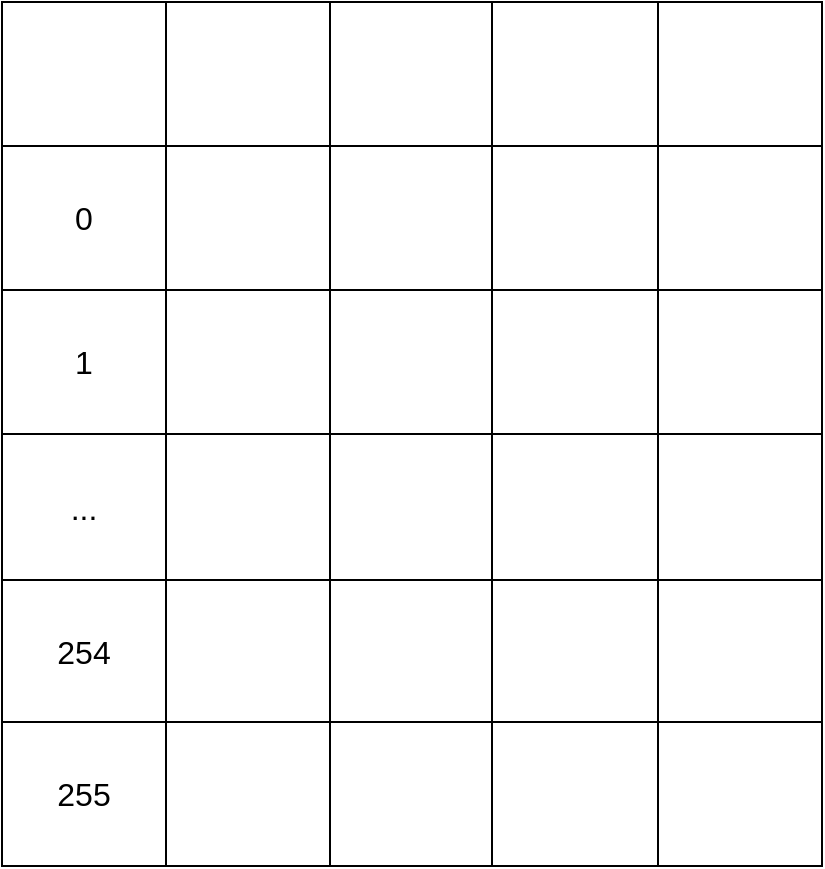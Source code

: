 <mxfile version="21.6.7" type="github">
  <diagram name="第 1 页" id="qmf8m7wfKg5UJTJKJN3y">
    <mxGraphModel dx="1434" dy="764" grid="1" gridSize="10" guides="1" tooltips="1" connect="1" arrows="1" fold="1" page="1" pageScale="1" pageWidth="827" pageHeight="1169" math="0" shadow="0">
      <root>
        <mxCell id="0" />
        <mxCell id="1" parent="0" />
        <mxCell id="dVnAxlk920_qLckwNKzv-1" value="" style="shape=table;startSize=0;container=1;collapsible=0;childLayout=tableLayout;fontSize=16;" vertex="1" parent="1">
          <mxGeometry x="140" y="230" width="410" height="432" as="geometry" />
        </mxCell>
        <mxCell id="dVnAxlk920_qLckwNKzv-44" style="shape=tableRow;horizontal=0;startSize=0;swimlaneHead=0;swimlaneBody=0;strokeColor=inherit;top=0;left=0;bottom=0;right=0;collapsible=0;dropTarget=0;fillColor=none;points=[[0,0.5],[1,0.5]];portConstraint=eastwest;fontSize=16;" vertex="1" parent="dVnAxlk920_qLckwNKzv-1">
          <mxGeometry width="410" height="72" as="geometry" />
        </mxCell>
        <mxCell id="dVnAxlk920_qLckwNKzv-45" style="shape=partialRectangle;html=1;whiteSpace=wrap;connectable=0;strokeColor=inherit;overflow=hidden;fillColor=none;top=0;left=0;bottom=0;right=0;pointerEvents=1;fontSize=16;" vertex="1" parent="dVnAxlk920_qLckwNKzv-44">
          <mxGeometry width="82" height="72" as="geometry">
            <mxRectangle width="82" height="72" as="alternateBounds" />
          </mxGeometry>
        </mxCell>
        <mxCell id="dVnAxlk920_qLckwNKzv-46" style="shape=partialRectangle;html=1;whiteSpace=wrap;connectable=0;strokeColor=inherit;overflow=hidden;fillColor=none;top=0;left=0;bottom=0;right=0;pointerEvents=1;fontSize=16;" vertex="1" parent="dVnAxlk920_qLckwNKzv-44">
          <mxGeometry x="82" width="82" height="72" as="geometry">
            <mxRectangle width="82" height="72" as="alternateBounds" />
          </mxGeometry>
        </mxCell>
        <mxCell id="dVnAxlk920_qLckwNKzv-47" style="shape=partialRectangle;html=1;whiteSpace=wrap;connectable=0;strokeColor=inherit;overflow=hidden;fillColor=none;top=0;left=0;bottom=0;right=0;pointerEvents=1;fontSize=16;" vertex="1" parent="dVnAxlk920_qLckwNKzv-44">
          <mxGeometry x="164" width="81" height="72" as="geometry">
            <mxRectangle width="81" height="72" as="alternateBounds" />
          </mxGeometry>
        </mxCell>
        <mxCell id="dVnAxlk920_qLckwNKzv-48" style="shape=partialRectangle;html=1;whiteSpace=wrap;connectable=0;strokeColor=inherit;overflow=hidden;fillColor=none;top=0;left=0;bottom=0;right=0;pointerEvents=1;fontSize=16;" vertex="1" parent="dVnAxlk920_qLckwNKzv-44">
          <mxGeometry x="245" width="83" height="72" as="geometry">
            <mxRectangle width="83" height="72" as="alternateBounds" />
          </mxGeometry>
        </mxCell>
        <mxCell id="dVnAxlk920_qLckwNKzv-49" style="shape=partialRectangle;html=1;whiteSpace=wrap;connectable=0;strokeColor=inherit;overflow=hidden;fillColor=none;top=0;left=0;bottom=0;right=0;pointerEvents=1;fontSize=16;" vertex="1" parent="dVnAxlk920_qLckwNKzv-44">
          <mxGeometry x="328" width="82" height="72" as="geometry">
            <mxRectangle width="82" height="72" as="alternateBounds" />
          </mxGeometry>
        </mxCell>
        <mxCell id="dVnAxlk920_qLckwNKzv-26" style="shape=tableRow;horizontal=0;startSize=0;swimlaneHead=0;swimlaneBody=0;strokeColor=inherit;top=0;left=0;bottom=0;right=0;collapsible=0;dropTarget=0;fillColor=none;points=[[0,0.5],[1,0.5]];portConstraint=eastwest;fontSize=16;" vertex="1" parent="dVnAxlk920_qLckwNKzv-1">
          <mxGeometry y="72" width="410" height="72" as="geometry" />
        </mxCell>
        <mxCell id="dVnAxlk920_qLckwNKzv-27" value="0" style="shape=partialRectangle;html=1;whiteSpace=wrap;connectable=0;strokeColor=inherit;overflow=hidden;fillColor=none;top=0;left=0;bottom=0;right=0;pointerEvents=1;fontSize=16;" vertex="1" parent="dVnAxlk920_qLckwNKzv-26">
          <mxGeometry width="82" height="72" as="geometry">
            <mxRectangle width="82" height="72" as="alternateBounds" />
          </mxGeometry>
        </mxCell>
        <mxCell id="dVnAxlk920_qLckwNKzv-34" style="shape=partialRectangle;html=1;whiteSpace=wrap;connectable=0;strokeColor=inherit;overflow=hidden;fillColor=none;top=0;left=0;bottom=0;right=0;pointerEvents=1;fontSize=16;" vertex="1" parent="dVnAxlk920_qLckwNKzv-26">
          <mxGeometry x="82" width="82" height="72" as="geometry">
            <mxRectangle width="82" height="72" as="alternateBounds" />
          </mxGeometry>
        </mxCell>
        <mxCell id="dVnAxlk920_qLckwNKzv-28" style="shape=partialRectangle;html=1;whiteSpace=wrap;connectable=0;strokeColor=inherit;overflow=hidden;fillColor=none;top=0;left=0;bottom=0;right=0;pointerEvents=1;fontSize=16;" vertex="1" parent="dVnAxlk920_qLckwNKzv-26">
          <mxGeometry x="164" width="81" height="72" as="geometry">
            <mxRectangle width="81" height="72" as="alternateBounds" />
          </mxGeometry>
        </mxCell>
        <mxCell id="dVnAxlk920_qLckwNKzv-29" style="shape=partialRectangle;html=1;whiteSpace=wrap;connectable=0;strokeColor=inherit;overflow=hidden;fillColor=none;top=0;left=0;bottom=0;right=0;pointerEvents=1;fontSize=16;" vertex="1" parent="dVnAxlk920_qLckwNKzv-26">
          <mxGeometry x="245" width="83" height="72" as="geometry">
            <mxRectangle width="83" height="72" as="alternateBounds" />
          </mxGeometry>
        </mxCell>
        <mxCell id="dVnAxlk920_qLckwNKzv-39" style="shape=partialRectangle;html=1;whiteSpace=wrap;connectable=0;strokeColor=inherit;overflow=hidden;fillColor=none;top=0;left=0;bottom=0;right=0;pointerEvents=1;fontSize=16;" vertex="1" parent="dVnAxlk920_qLckwNKzv-26">
          <mxGeometry x="328" width="82" height="72" as="geometry">
            <mxRectangle width="82" height="72" as="alternateBounds" />
          </mxGeometry>
        </mxCell>
        <mxCell id="dVnAxlk920_qLckwNKzv-14" value="" style="shape=tableRow;horizontal=0;startSize=0;swimlaneHead=0;swimlaneBody=0;strokeColor=inherit;top=0;left=0;bottom=0;right=0;collapsible=0;dropTarget=0;fillColor=none;points=[[0,0.5],[1,0.5]];portConstraint=eastwest;fontSize=16;" vertex="1" parent="dVnAxlk920_qLckwNKzv-1">
          <mxGeometry y="144" width="410" height="72" as="geometry" />
        </mxCell>
        <mxCell id="dVnAxlk920_qLckwNKzv-15" value="1" style="shape=partialRectangle;html=1;whiteSpace=wrap;connectable=0;strokeColor=inherit;overflow=hidden;fillColor=none;top=0;left=0;bottom=0;right=0;pointerEvents=1;fontSize=16;" vertex="1" parent="dVnAxlk920_qLckwNKzv-14">
          <mxGeometry width="82" height="72" as="geometry">
            <mxRectangle width="82" height="72" as="alternateBounds" />
          </mxGeometry>
        </mxCell>
        <mxCell id="dVnAxlk920_qLckwNKzv-35" style="shape=partialRectangle;html=1;whiteSpace=wrap;connectable=0;strokeColor=inherit;overflow=hidden;fillColor=none;top=0;left=0;bottom=0;right=0;pointerEvents=1;fontSize=16;" vertex="1" parent="dVnAxlk920_qLckwNKzv-14">
          <mxGeometry x="82" width="82" height="72" as="geometry">
            <mxRectangle width="82" height="72" as="alternateBounds" />
          </mxGeometry>
        </mxCell>
        <mxCell id="dVnAxlk920_qLckwNKzv-16" value="" style="shape=partialRectangle;html=1;whiteSpace=wrap;connectable=0;strokeColor=inherit;overflow=hidden;fillColor=none;top=0;left=0;bottom=0;right=0;pointerEvents=1;fontSize=16;" vertex="1" parent="dVnAxlk920_qLckwNKzv-14">
          <mxGeometry x="164" width="81" height="72" as="geometry">
            <mxRectangle width="81" height="72" as="alternateBounds" />
          </mxGeometry>
        </mxCell>
        <mxCell id="dVnAxlk920_qLckwNKzv-17" value="" style="shape=partialRectangle;html=1;whiteSpace=wrap;connectable=0;strokeColor=inherit;overflow=hidden;fillColor=none;top=0;left=0;bottom=0;right=0;pointerEvents=1;fontSize=16;" vertex="1" parent="dVnAxlk920_qLckwNKzv-14">
          <mxGeometry x="245" width="83" height="72" as="geometry">
            <mxRectangle width="83" height="72" as="alternateBounds" />
          </mxGeometry>
        </mxCell>
        <mxCell id="dVnAxlk920_qLckwNKzv-40" style="shape=partialRectangle;html=1;whiteSpace=wrap;connectable=0;strokeColor=inherit;overflow=hidden;fillColor=none;top=0;left=0;bottom=0;right=0;pointerEvents=1;fontSize=16;" vertex="1" parent="dVnAxlk920_qLckwNKzv-14">
          <mxGeometry x="328" width="82" height="72" as="geometry">
            <mxRectangle width="82" height="72" as="alternateBounds" />
          </mxGeometry>
        </mxCell>
        <mxCell id="dVnAxlk920_qLckwNKzv-2" value="" style="shape=tableRow;horizontal=0;startSize=0;swimlaneHead=0;swimlaneBody=0;strokeColor=inherit;top=0;left=0;bottom=0;right=0;collapsible=0;dropTarget=0;fillColor=none;points=[[0,0.5],[1,0.5]];portConstraint=eastwest;fontSize=16;" vertex="1" parent="dVnAxlk920_qLckwNKzv-1">
          <mxGeometry y="216" width="410" height="73" as="geometry" />
        </mxCell>
        <mxCell id="dVnAxlk920_qLckwNKzv-3" value="..." style="shape=partialRectangle;html=1;whiteSpace=wrap;connectable=0;strokeColor=inherit;overflow=hidden;fillColor=none;top=0;left=0;bottom=0;right=0;pointerEvents=1;fontSize=16;" vertex="1" parent="dVnAxlk920_qLckwNKzv-2">
          <mxGeometry width="82" height="73" as="geometry">
            <mxRectangle width="82" height="73" as="alternateBounds" />
          </mxGeometry>
        </mxCell>
        <mxCell id="dVnAxlk920_qLckwNKzv-36" style="shape=partialRectangle;html=1;whiteSpace=wrap;connectable=0;strokeColor=inherit;overflow=hidden;fillColor=none;top=0;left=0;bottom=0;right=0;pointerEvents=1;fontSize=16;" vertex="1" parent="dVnAxlk920_qLckwNKzv-2">
          <mxGeometry x="82" width="82" height="73" as="geometry">
            <mxRectangle width="82" height="73" as="alternateBounds" />
          </mxGeometry>
        </mxCell>
        <mxCell id="dVnAxlk920_qLckwNKzv-4" value="" style="shape=partialRectangle;html=1;whiteSpace=wrap;connectable=0;strokeColor=inherit;overflow=hidden;fillColor=none;top=0;left=0;bottom=0;right=0;pointerEvents=1;fontSize=16;" vertex="1" parent="dVnAxlk920_qLckwNKzv-2">
          <mxGeometry x="164" width="81" height="73" as="geometry">
            <mxRectangle width="81" height="73" as="alternateBounds" />
          </mxGeometry>
        </mxCell>
        <mxCell id="dVnAxlk920_qLckwNKzv-5" value="" style="shape=partialRectangle;html=1;whiteSpace=wrap;connectable=0;strokeColor=inherit;overflow=hidden;fillColor=none;top=0;left=0;bottom=0;right=0;pointerEvents=1;fontSize=16;" vertex="1" parent="dVnAxlk920_qLckwNKzv-2">
          <mxGeometry x="245" width="83" height="73" as="geometry">
            <mxRectangle width="83" height="73" as="alternateBounds" />
          </mxGeometry>
        </mxCell>
        <mxCell id="dVnAxlk920_qLckwNKzv-41" style="shape=partialRectangle;html=1;whiteSpace=wrap;connectable=0;strokeColor=inherit;overflow=hidden;fillColor=none;top=0;left=0;bottom=0;right=0;pointerEvents=1;fontSize=16;" vertex="1" parent="dVnAxlk920_qLckwNKzv-2">
          <mxGeometry x="328" width="82" height="73" as="geometry">
            <mxRectangle width="82" height="73" as="alternateBounds" />
          </mxGeometry>
        </mxCell>
        <mxCell id="dVnAxlk920_qLckwNKzv-6" value="" style="shape=tableRow;horizontal=0;startSize=0;swimlaneHead=0;swimlaneBody=0;strokeColor=inherit;top=0;left=0;bottom=0;right=0;collapsible=0;dropTarget=0;fillColor=none;points=[[0,0.5],[1,0.5]];portConstraint=eastwest;fontSize=16;" vertex="1" parent="dVnAxlk920_qLckwNKzv-1">
          <mxGeometry y="289" width="410" height="71" as="geometry" />
        </mxCell>
        <mxCell id="dVnAxlk920_qLckwNKzv-7" value="254" style="shape=partialRectangle;html=1;whiteSpace=wrap;connectable=0;strokeColor=inherit;overflow=hidden;fillColor=none;top=0;left=0;bottom=0;right=0;pointerEvents=1;fontSize=16;" vertex="1" parent="dVnAxlk920_qLckwNKzv-6">
          <mxGeometry width="82" height="71" as="geometry">
            <mxRectangle width="82" height="71" as="alternateBounds" />
          </mxGeometry>
        </mxCell>
        <mxCell id="dVnAxlk920_qLckwNKzv-37" style="shape=partialRectangle;html=1;whiteSpace=wrap;connectable=0;strokeColor=inherit;overflow=hidden;fillColor=none;top=0;left=0;bottom=0;right=0;pointerEvents=1;fontSize=16;" vertex="1" parent="dVnAxlk920_qLckwNKzv-6">
          <mxGeometry x="82" width="82" height="71" as="geometry">
            <mxRectangle width="82" height="71" as="alternateBounds" />
          </mxGeometry>
        </mxCell>
        <mxCell id="dVnAxlk920_qLckwNKzv-8" value="" style="shape=partialRectangle;html=1;whiteSpace=wrap;connectable=0;strokeColor=inherit;overflow=hidden;fillColor=none;top=0;left=0;bottom=0;right=0;pointerEvents=1;fontSize=16;" vertex="1" parent="dVnAxlk920_qLckwNKzv-6">
          <mxGeometry x="164" width="81" height="71" as="geometry">
            <mxRectangle width="81" height="71" as="alternateBounds" />
          </mxGeometry>
        </mxCell>
        <mxCell id="dVnAxlk920_qLckwNKzv-9" value="" style="shape=partialRectangle;html=1;whiteSpace=wrap;connectable=0;strokeColor=inherit;overflow=hidden;fillColor=none;top=0;left=0;bottom=0;right=0;pointerEvents=1;fontSize=16;" vertex="1" parent="dVnAxlk920_qLckwNKzv-6">
          <mxGeometry x="245" width="83" height="71" as="geometry">
            <mxRectangle width="83" height="71" as="alternateBounds" />
          </mxGeometry>
        </mxCell>
        <mxCell id="dVnAxlk920_qLckwNKzv-42" style="shape=partialRectangle;html=1;whiteSpace=wrap;connectable=0;strokeColor=inherit;overflow=hidden;fillColor=none;top=0;left=0;bottom=0;right=0;pointerEvents=1;fontSize=16;" vertex="1" parent="dVnAxlk920_qLckwNKzv-6">
          <mxGeometry x="328" width="82" height="71" as="geometry">
            <mxRectangle width="82" height="71" as="alternateBounds" />
          </mxGeometry>
        </mxCell>
        <mxCell id="dVnAxlk920_qLckwNKzv-10" value="" style="shape=tableRow;horizontal=0;startSize=0;swimlaneHead=0;swimlaneBody=0;strokeColor=inherit;top=0;left=0;bottom=0;right=0;collapsible=0;dropTarget=0;fillColor=none;points=[[0,0.5],[1,0.5]];portConstraint=eastwest;fontSize=16;" vertex="1" parent="dVnAxlk920_qLckwNKzv-1">
          <mxGeometry y="360" width="410" height="72" as="geometry" />
        </mxCell>
        <mxCell id="dVnAxlk920_qLckwNKzv-11" value="255" style="shape=partialRectangle;html=1;whiteSpace=wrap;connectable=0;strokeColor=inherit;overflow=hidden;fillColor=none;top=0;left=0;bottom=0;right=0;pointerEvents=1;fontSize=16;" vertex="1" parent="dVnAxlk920_qLckwNKzv-10">
          <mxGeometry width="82" height="72" as="geometry">
            <mxRectangle width="82" height="72" as="alternateBounds" />
          </mxGeometry>
        </mxCell>
        <mxCell id="dVnAxlk920_qLckwNKzv-38" style="shape=partialRectangle;html=1;whiteSpace=wrap;connectable=0;strokeColor=inherit;overflow=hidden;fillColor=none;top=0;left=0;bottom=0;right=0;pointerEvents=1;fontSize=16;" vertex="1" parent="dVnAxlk920_qLckwNKzv-10">
          <mxGeometry x="82" width="82" height="72" as="geometry">
            <mxRectangle width="82" height="72" as="alternateBounds" />
          </mxGeometry>
        </mxCell>
        <mxCell id="dVnAxlk920_qLckwNKzv-12" value="" style="shape=partialRectangle;html=1;whiteSpace=wrap;connectable=0;strokeColor=inherit;overflow=hidden;fillColor=none;top=0;left=0;bottom=0;right=0;pointerEvents=1;fontSize=16;" vertex="1" parent="dVnAxlk920_qLckwNKzv-10">
          <mxGeometry x="164" width="81" height="72" as="geometry">
            <mxRectangle width="81" height="72" as="alternateBounds" />
          </mxGeometry>
        </mxCell>
        <mxCell id="dVnAxlk920_qLckwNKzv-13" value="" style="shape=partialRectangle;html=1;whiteSpace=wrap;connectable=0;strokeColor=inherit;overflow=hidden;fillColor=none;top=0;left=0;bottom=0;right=0;pointerEvents=1;fontSize=16;" vertex="1" parent="dVnAxlk920_qLckwNKzv-10">
          <mxGeometry x="245" width="83" height="72" as="geometry">
            <mxRectangle width="83" height="72" as="alternateBounds" />
          </mxGeometry>
        </mxCell>
        <mxCell id="dVnAxlk920_qLckwNKzv-43" style="shape=partialRectangle;html=1;whiteSpace=wrap;connectable=0;strokeColor=inherit;overflow=hidden;fillColor=none;top=0;left=0;bottom=0;right=0;pointerEvents=1;fontSize=16;" vertex="1" parent="dVnAxlk920_qLckwNKzv-10">
          <mxGeometry x="328" width="82" height="72" as="geometry">
            <mxRectangle width="82" height="72" as="alternateBounds" />
          </mxGeometry>
        </mxCell>
      </root>
    </mxGraphModel>
  </diagram>
</mxfile>
